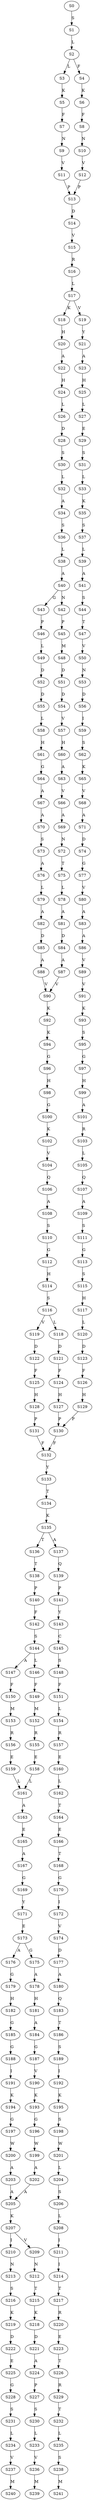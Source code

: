 strict digraph  {
	S0 -> S1 [ label = S ];
	S1 -> S2 [ label = L ];
	S2 -> S3 [ label = L ];
	S2 -> S4 [ label = F ];
	S3 -> S5 [ label = K ];
	S4 -> S6 [ label = K ];
	S5 -> S7 [ label = F ];
	S6 -> S8 [ label = F ];
	S7 -> S9 [ label = N ];
	S8 -> S10 [ label = N ];
	S9 -> S11 [ label = V ];
	S10 -> S12 [ label = V ];
	S11 -> S13 [ label = P ];
	S12 -> S13 [ label = P ];
	S13 -> S14 [ label = D ];
	S14 -> S15 [ label = V ];
	S15 -> S16 [ label = R ];
	S16 -> S17 [ label = L ];
	S17 -> S18 [ label = K ];
	S17 -> S19 [ label = V ];
	S18 -> S20 [ label = H ];
	S19 -> S21 [ label = Y ];
	S20 -> S22 [ label = A ];
	S21 -> S23 [ label = A ];
	S22 -> S24 [ label = H ];
	S23 -> S25 [ label = H ];
	S24 -> S26 [ label = L ];
	S25 -> S27 [ label = L ];
	S26 -> S28 [ label = D ];
	S27 -> S29 [ label = E ];
	S28 -> S30 [ label = S ];
	S29 -> S31 [ label = S ];
	S30 -> S32 [ label = L ];
	S31 -> S33 [ label = L ];
	S32 -> S34 [ label = A ];
	S33 -> S35 [ label = K ];
	S34 -> S36 [ label = S ];
	S35 -> S37 [ label = S ];
	S36 -> S38 [ label = L ];
	S37 -> S39 [ label = L ];
	S38 -> S40 [ label = A ];
	S39 -> S41 [ label = A ];
	S40 -> S42 [ label = N ];
	S40 -> S43 [ label = G ];
	S41 -> S44 [ label = S ];
	S42 -> S45 [ label = P ];
	S43 -> S46 [ label = P ];
	S44 -> S47 [ label = T ];
	S45 -> S48 [ label = M ];
	S46 -> S49 [ label = L ];
	S47 -> S50 [ label = V ];
	S48 -> S51 [ label = D ];
	S49 -> S52 [ label = D ];
	S50 -> S53 [ label = N ];
	S51 -> S54 [ label = D ];
	S52 -> S55 [ label = D ];
	S53 -> S56 [ label = D ];
	S54 -> S57 [ label = V ];
	S55 -> S58 [ label = L ];
	S56 -> S59 [ label = I ];
	S57 -> S60 [ label = H ];
	S58 -> S61 [ label = H ];
	S59 -> S62 [ label = S ];
	S60 -> S63 [ label = A ];
	S61 -> S64 [ label = G ];
	S62 -> S65 [ label = K ];
	S63 -> S66 [ label = V ];
	S64 -> S67 [ label = A ];
	S65 -> S68 [ label = V ];
	S66 -> S69 [ label = A ];
	S67 -> S70 [ label = A ];
	S68 -> S71 [ label = A ];
	S69 -> S72 [ label = N ];
	S70 -> S73 [ label = S ];
	S71 -> S74 [ label = D ];
	S72 -> S75 [ label = T ];
	S73 -> S76 [ label = A ];
	S74 -> S77 [ label = G ];
	S75 -> S78 [ label = L ];
	S76 -> S79 [ label = L ];
	S77 -> S80 [ label = V ];
	S78 -> S81 [ label = A ];
	S79 -> S82 [ label = A ];
	S80 -> S83 [ label = A ];
	S81 -> S84 [ label = D ];
	S82 -> S85 [ label = D ];
	S83 -> S86 [ label = A ];
	S84 -> S87 [ label = A ];
	S85 -> S88 [ label = A ];
	S86 -> S89 [ label = V ];
	S87 -> S90 [ label = V ];
	S88 -> S90 [ label = V ];
	S89 -> S91 [ label = V ];
	S90 -> S92 [ label = K ];
	S91 -> S93 [ label = K ];
	S92 -> S94 [ label = K ];
	S93 -> S95 [ label = S ];
	S94 -> S96 [ label = G ];
	S95 -> S97 [ label = G ];
	S96 -> S98 [ label = H ];
	S97 -> S99 [ label = H ];
	S98 -> S100 [ label = G ];
	S99 -> S101 [ label = A ];
	S100 -> S102 [ label = K ];
	S101 -> S103 [ label = R ];
	S102 -> S104 [ label = V ];
	S103 -> S105 [ label = L ];
	S104 -> S106 [ label = Q ];
	S105 -> S107 [ label = Q ];
	S106 -> S108 [ label = A ];
	S107 -> S109 [ label = A ];
	S108 -> S110 [ label = S ];
	S109 -> S111 [ label = S ];
	S110 -> S112 [ label = G ];
	S111 -> S113 [ label = G ];
	S112 -> S114 [ label = H ];
	S113 -> S115 [ label = S ];
	S114 -> S116 [ label = S ];
	S115 -> S117 [ label = H ];
	S116 -> S118 [ label = L ];
	S116 -> S119 [ label = V ];
	S117 -> S120 [ label = L ];
	S118 -> S121 [ label = D ];
	S119 -> S122 [ label = D ];
	S120 -> S123 [ label = D ];
	S121 -> S124 [ label = F ];
	S122 -> S125 [ label = F ];
	S123 -> S126 [ label = F ];
	S124 -> S127 [ label = H ];
	S125 -> S128 [ label = H ];
	S126 -> S129 [ label = H ];
	S127 -> S130 [ label = P ];
	S128 -> S131 [ label = P ];
	S129 -> S130 [ label = P ];
	S130 -> S132 [ label = F ];
	S131 -> S132 [ label = F ];
	S132 -> S133 [ label = Y ];
	S133 -> S134 [ label = T ];
	S134 -> S135 [ label = K ];
	S135 -> S136 [ label = T ];
	S135 -> S137 [ label = A ];
	S136 -> S138 [ label = T ];
	S137 -> S139 [ label = Q ];
	S138 -> S140 [ label = P ];
	S139 -> S141 [ label = P ];
	S140 -> S142 [ label = F ];
	S141 -> S143 [ label = Y ];
	S142 -> S144 [ label = S ];
	S143 -> S145 [ label = C ];
	S144 -> S146 [ label = L ];
	S144 -> S147 [ label = A ];
	S145 -> S148 [ label = S ];
	S146 -> S149 [ label = F ];
	S147 -> S150 [ label = F ];
	S148 -> S151 [ label = F ];
	S149 -> S152 [ label = M ];
	S150 -> S153 [ label = M ];
	S151 -> S154 [ label = L ];
	S152 -> S155 [ label = R ];
	S153 -> S156 [ label = R ];
	S154 -> S157 [ label = R ];
	S155 -> S158 [ label = E ];
	S156 -> S159 [ label = E ];
	S157 -> S160 [ label = E ];
	S158 -> S161 [ label = L ];
	S159 -> S161 [ label = L ];
	S160 -> S162 [ label = L ];
	S161 -> S163 [ label = A ];
	S162 -> S164 [ label = T ];
	S163 -> S165 [ label = E ];
	S164 -> S166 [ label = E ];
	S165 -> S167 [ label = A ];
	S166 -> S168 [ label = T ];
	S167 -> S169 [ label = G ];
	S168 -> S170 [ label = G ];
	S169 -> S171 [ label = Y ];
	S170 -> S172 [ label = I ];
	S171 -> S173 [ label = E ];
	S172 -> S174 [ label = V ];
	S173 -> S175 [ label = G ];
	S173 -> S176 [ label = A ];
	S174 -> S177 [ label = D ];
	S175 -> S178 [ label = A ];
	S176 -> S179 [ label = G ];
	S177 -> S180 [ label = A ];
	S178 -> S181 [ label = H ];
	S179 -> S182 [ label = H ];
	S180 -> S183 [ label = Q ];
	S181 -> S184 [ label = A ];
	S182 -> S185 [ label = G ];
	S183 -> S186 [ label = T ];
	S184 -> S187 [ label = G ];
	S185 -> S188 [ label = G ];
	S186 -> S189 [ label = S ];
	S187 -> S190 [ label = V ];
	S188 -> S191 [ label = I ];
	S189 -> S192 [ label = I ];
	S190 -> S193 [ label = K ];
	S191 -> S194 [ label = K ];
	S192 -> S195 [ label = K ];
	S193 -> S196 [ label = G ];
	S194 -> S197 [ label = G ];
	S195 -> S198 [ label = S ];
	S196 -> S199 [ label = W ];
	S197 -> S200 [ label = W ];
	S198 -> S201 [ label = W ];
	S199 -> S202 [ label = A ];
	S200 -> S203 [ label = A ];
	S201 -> S204 [ label = L ];
	S202 -> S205 [ label = A ];
	S203 -> S205 [ label = A ];
	S204 -> S206 [ label = S ];
	S205 -> S207 [ label = K ];
	S206 -> S208 [ label = L ];
	S207 -> S209 [ label = V ];
	S207 -> S210 [ label = I ];
	S208 -> S211 [ label = I ];
	S209 -> S212 [ label = N ];
	S210 -> S213 [ label = N ];
	S211 -> S214 [ label = I ];
	S212 -> S215 [ label = T ];
	S213 -> S216 [ label = S ];
	S214 -> S217 [ label = T ];
	S215 -> S218 [ label = K ];
	S216 -> S219 [ label = K ];
	S217 -> S220 [ label = R ];
	S218 -> S221 [ label = D ];
	S219 -> S222 [ label = D ];
	S220 -> S223 [ label = E ];
	S221 -> S224 [ label = A ];
	S222 -> S225 [ label = E ];
	S223 -> S226 [ label = T ];
	S224 -> S227 [ label = P ];
	S225 -> S228 [ label = G ];
	S226 -> S229 [ label = R ];
	S227 -> S230 [ label = S ];
	S228 -> S231 [ label = S ];
	S229 -> S232 [ label = T ];
	S230 -> S233 [ label = L ];
	S231 -> S234 [ label = L ];
	S232 -> S235 [ label = L ];
	S233 -> S236 [ label = V ];
	S234 -> S237 [ label = V ];
	S235 -> S238 [ label = S ];
	S236 -> S239 [ label = M ];
	S237 -> S240 [ label = M ];
	S238 -> S241 [ label = M ];
}
